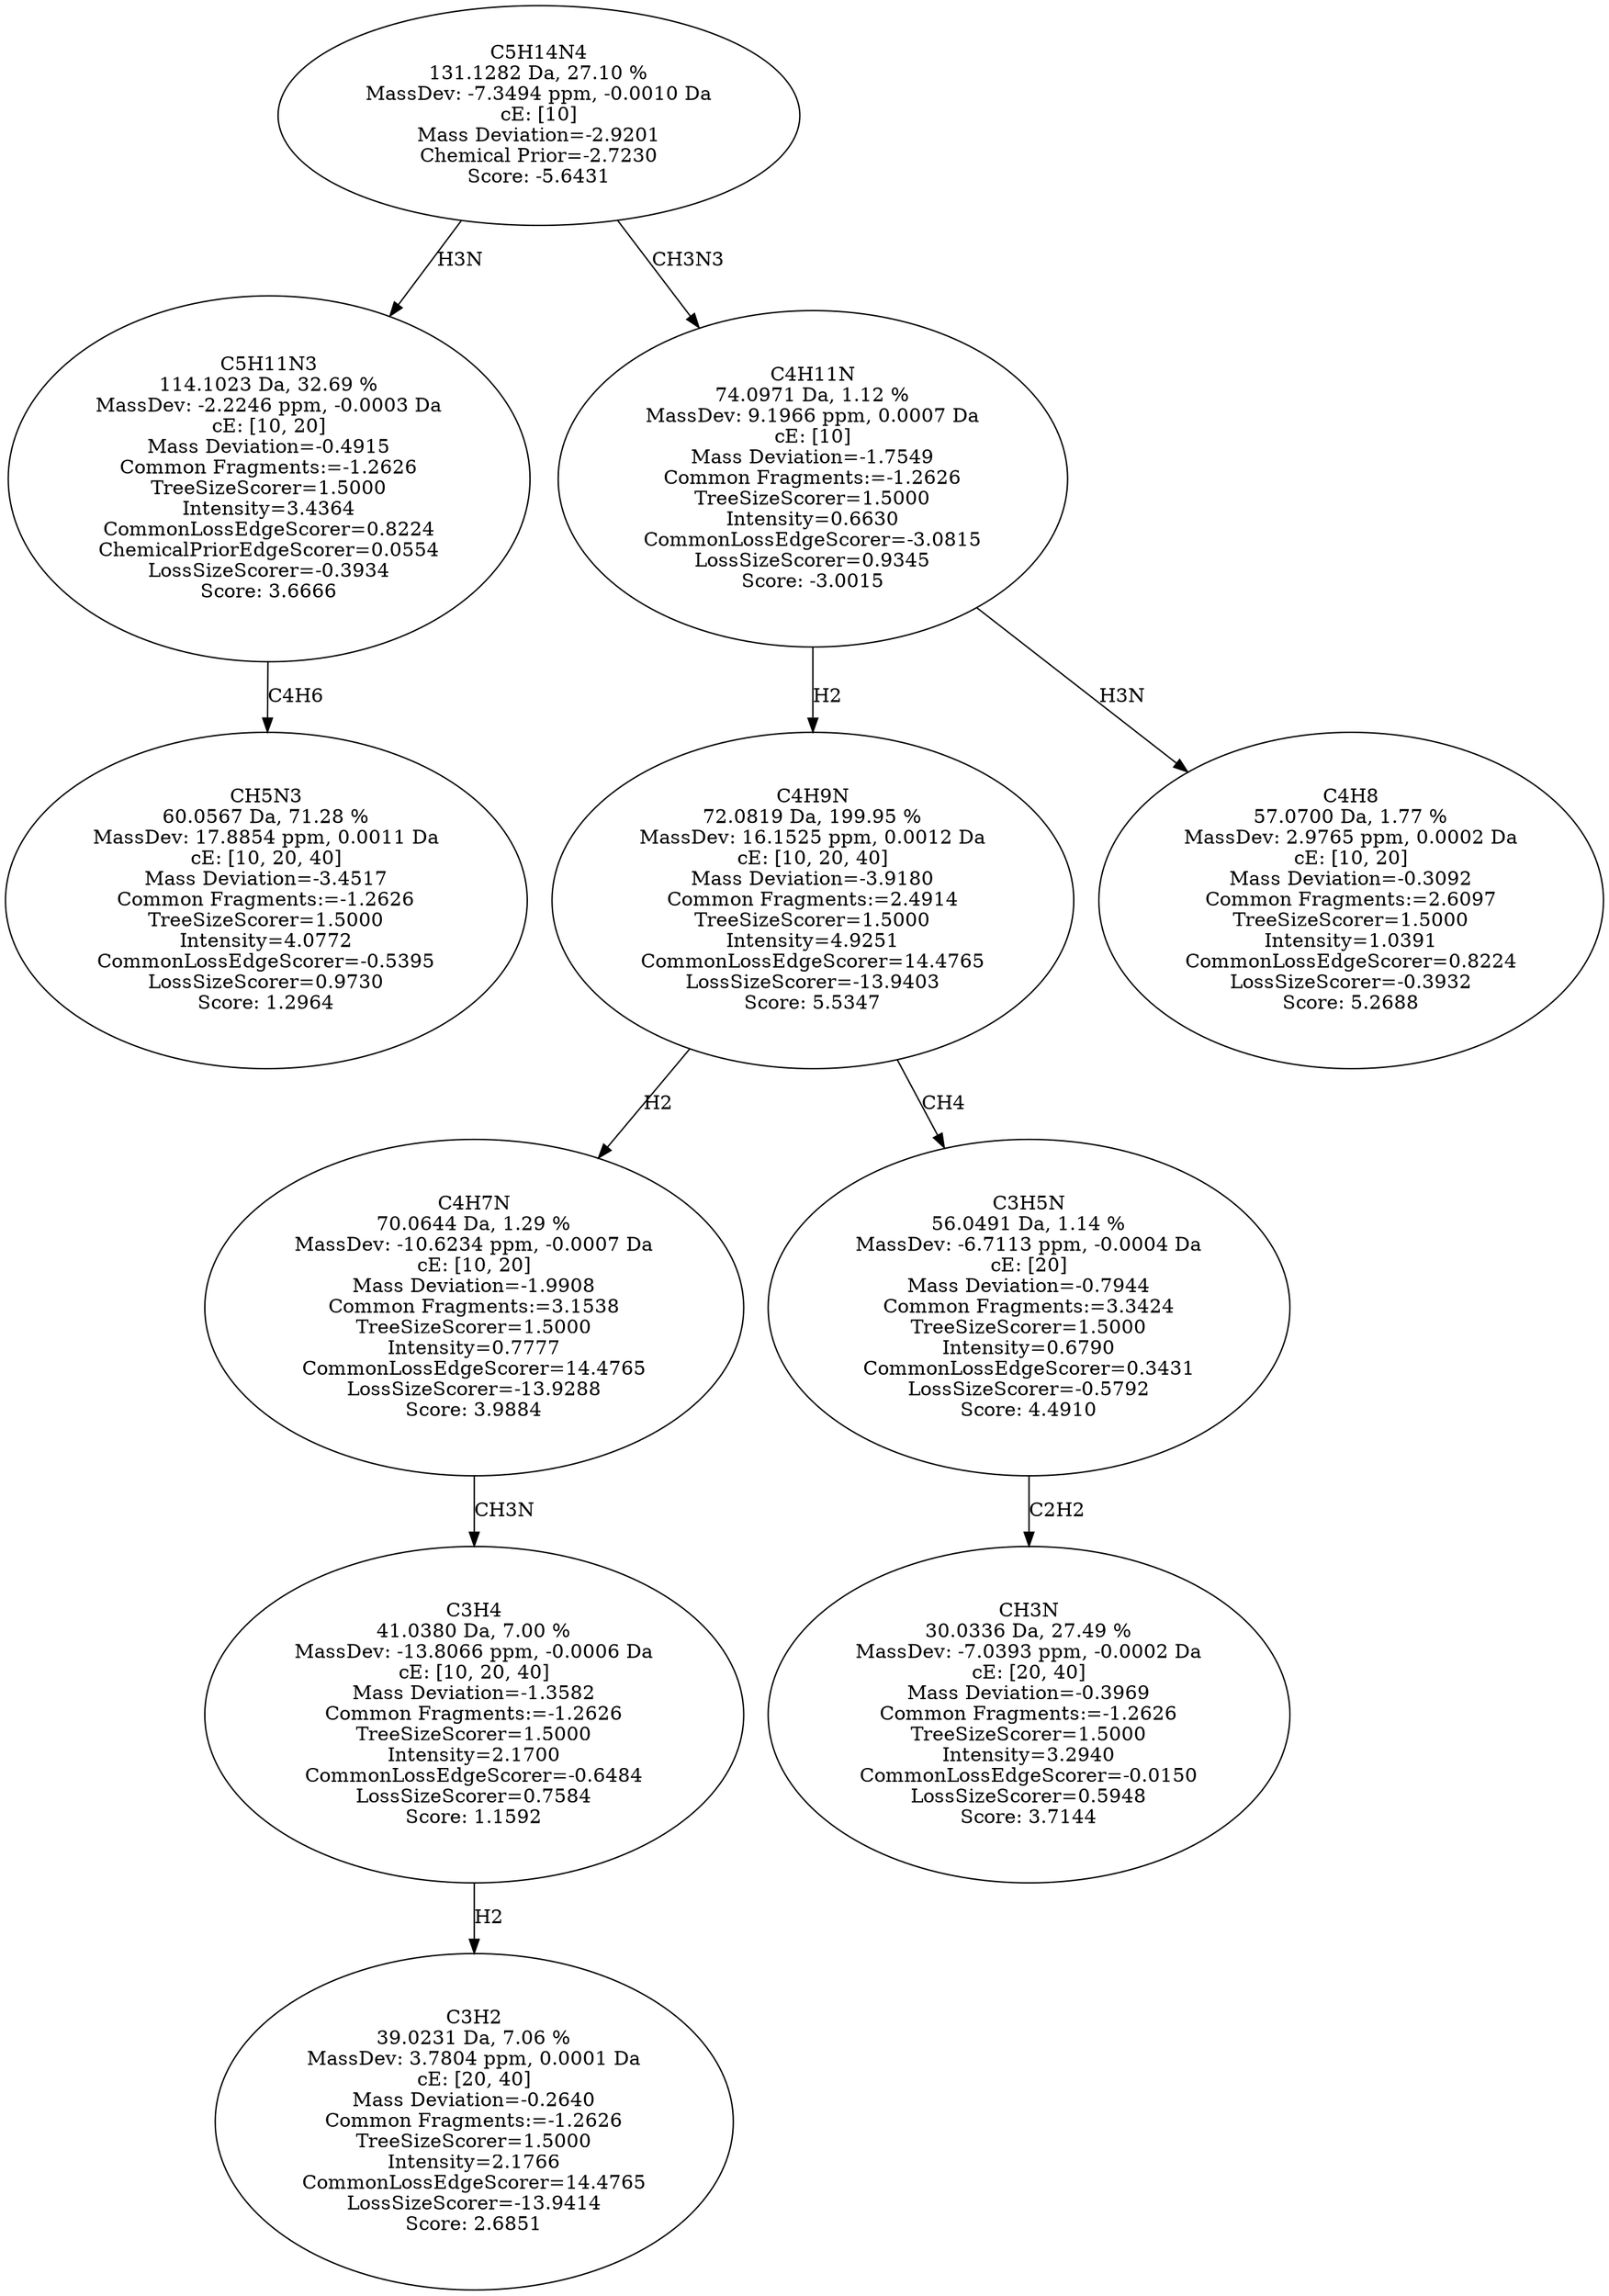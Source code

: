 strict digraph {
v1 [label="CH5N3\n60.0567 Da, 71.28 %\nMassDev: 17.8854 ppm, 0.0011 Da\ncE: [10, 20, 40]\nMass Deviation=-3.4517\nCommon Fragments:=-1.2626\nTreeSizeScorer=1.5000\nIntensity=4.0772\nCommonLossEdgeScorer=-0.5395\nLossSizeScorer=0.9730\nScore: 1.2964"];
v2 [label="C5H11N3\n114.1023 Da, 32.69 %\nMassDev: -2.2246 ppm, -0.0003 Da\ncE: [10, 20]\nMass Deviation=-0.4915\nCommon Fragments:=-1.2626\nTreeSizeScorer=1.5000\nIntensity=3.4364\nCommonLossEdgeScorer=0.8224\nChemicalPriorEdgeScorer=0.0554\nLossSizeScorer=-0.3934\nScore: 3.6666"];
v3 [label="C3H2\n39.0231 Da, 7.06 %\nMassDev: 3.7804 ppm, 0.0001 Da\ncE: [20, 40]\nMass Deviation=-0.2640\nCommon Fragments:=-1.2626\nTreeSizeScorer=1.5000\nIntensity=2.1766\nCommonLossEdgeScorer=14.4765\nLossSizeScorer=-13.9414\nScore: 2.6851"];
v4 [label="C3H4\n41.0380 Da, 7.00 %\nMassDev: -13.8066 ppm, -0.0006 Da\ncE: [10, 20, 40]\nMass Deviation=-1.3582\nCommon Fragments:=-1.2626\nTreeSizeScorer=1.5000\nIntensity=2.1700\nCommonLossEdgeScorer=-0.6484\nLossSizeScorer=0.7584\nScore: 1.1592"];
v5 [label="C4H7N\n70.0644 Da, 1.29 %\nMassDev: -10.6234 ppm, -0.0007 Da\ncE: [10, 20]\nMass Deviation=-1.9908\nCommon Fragments:=3.1538\nTreeSizeScorer=1.5000\nIntensity=0.7777\nCommonLossEdgeScorer=14.4765\nLossSizeScorer=-13.9288\nScore: 3.9884"];
v6 [label="CH3N\n30.0336 Da, 27.49 %\nMassDev: -7.0393 ppm, -0.0002 Da\ncE: [20, 40]\nMass Deviation=-0.3969\nCommon Fragments:=-1.2626\nTreeSizeScorer=1.5000\nIntensity=3.2940\nCommonLossEdgeScorer=-0.0150\nLossSizeScorer=0.5948\nScore: 3.7144"];
v7 [label="C3H5N\n56.0491 Da, 1.14 %\nMassDev: -6.7113 ppm, -0.0004 Da\ncE: [20]\nMass Deviation=-0.7944\nCommon Fragments:=3.3424\nTreeSizeScorer=1.5000\nIntensity=0.6790\nCommonLossEdgeScorer=0.3431\nLossSizeScorer=-0.5792\nScore: 4.4910"];
v8 [label="C4H9N\n72.0819 Da, 199.95 %\nMassDev: 16.1525 ppm, 0.0012 Da\ncE: [10, 20, 40]\nMass Deviation=-3.9180\nCommon Fragments:=2.4914\nTreeSizeScorer=1.5000\nIntensity=4.9251\nCommonLossEdgeScorer=14.4765\nLossSizeScorer=-13.9403\nScore: 5.5347"];
v9 [label="C4H8\n57.0700 Da, 1.77 %\nMassDev: 2.9765 ppm, 0.0002 Da\ncE: [10, 20]\nMass Deviation=-0.3092\nCommon Fragments:=2.6097\nTreeSizeScorer=1.5000\nIntensity=1.0391\nCommonLossEdgeScorer=0.8224\nLossSizeScorer=-0.3932\nScore: 5.2688"];
v10 [label="C4H11N\n74.0971 Da, 1.12 %\nMassDev: 9.1966 ppm, 0.0007 Da\ncE: [10]\nMass Deviation=-1.7549\nCommon Fragments:=-1.2626\nTreeSizeScorer=1.5000\nIntensity=0.6630\nCommonLossEdgeScorer=-3.0815\nLossSizeScorer=0.9345\nScore: -3.0015"];
v11 [label="C5H14N4\n131.1282 Da, 27.10 %\nMassDev: -7.3494 ppm, -0.0010 Da\ncE: [10]\nMass Deviation=-2.9201\nChemical Prior=-2.7230\nScore: -5.6431"];
v2 -> v1 [label="C4H6"];
v11 -> v2 [label="H3N"];
v4 -> v3 [label="H2"];
v5 -> v4 [label="CH3N"];
v8 -> v5 [label="H2"];
v7 -> v6 [label="C2H2"];
v8 -> v7 [label="CH4"];
v10 -> v8 [label="H2"];
v10 -> v9 [label="H3N"];
v11 -> v10 [label="CH3N3"];
}